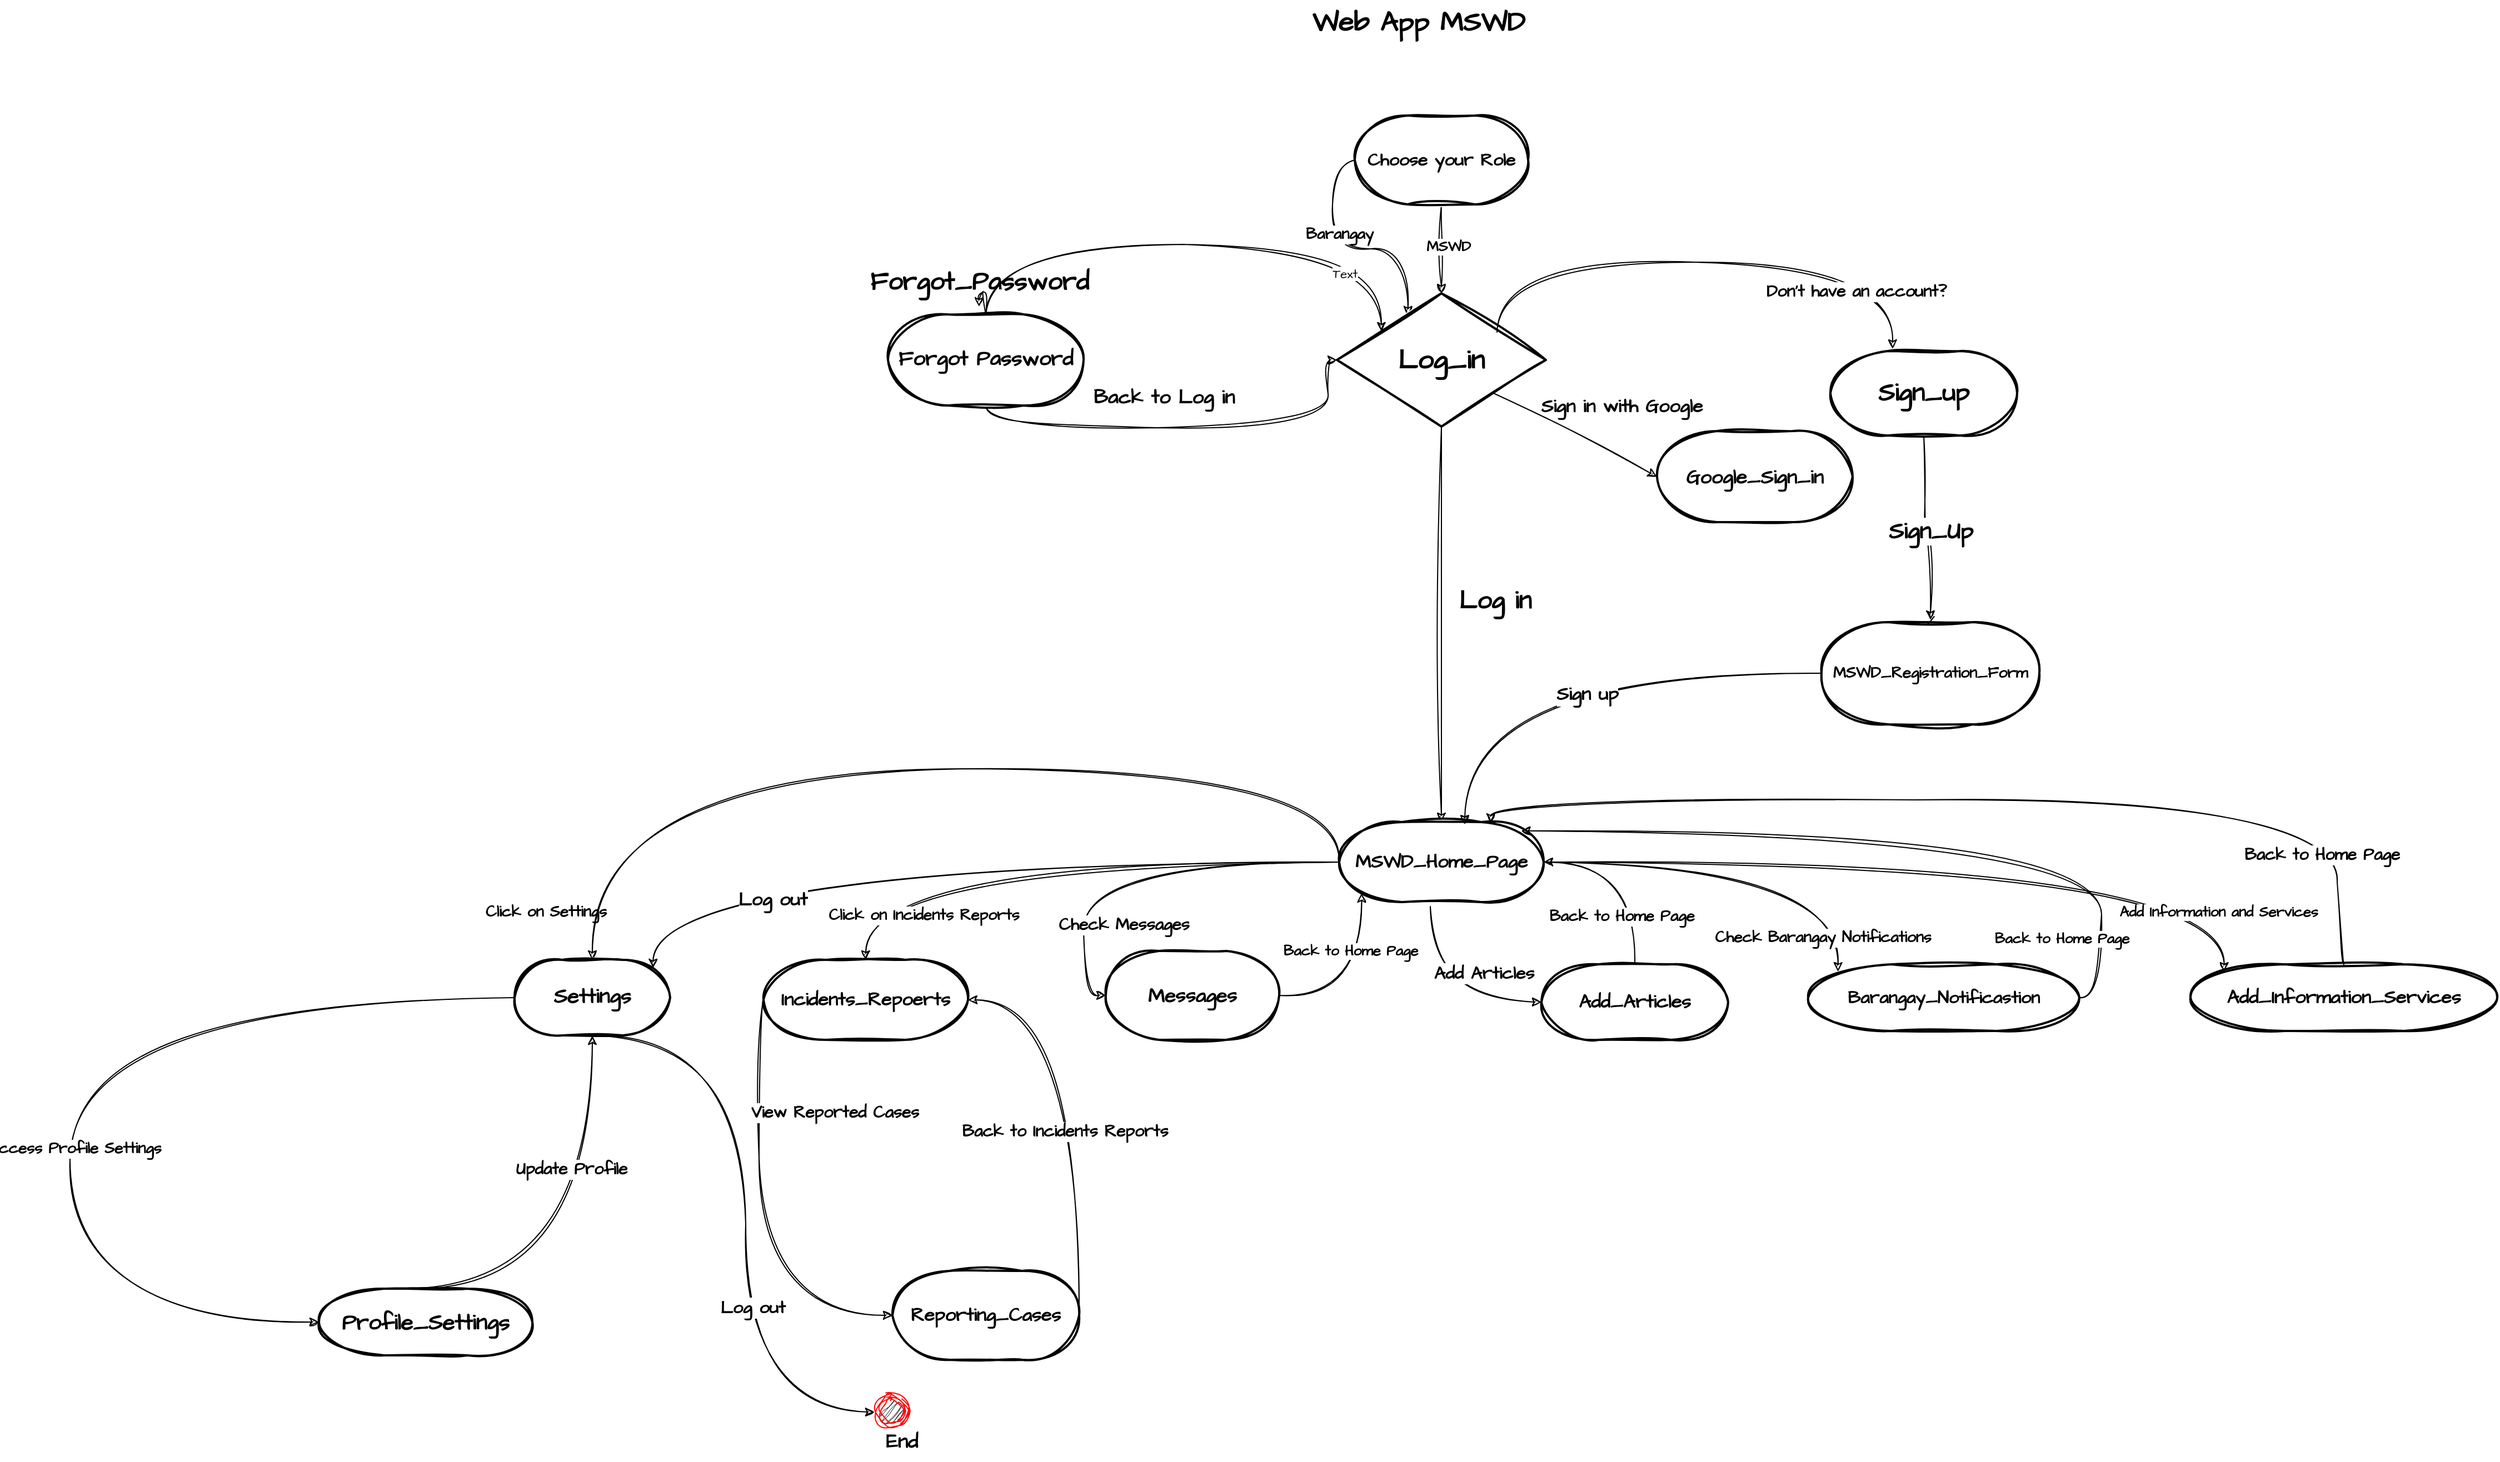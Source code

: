 <mxfile version="24.3.1" type="github">
  <diagram name="Page-1" id="F5_ZSJb6A87AwvGbx-i-">
    <mxGraphModel dx="2860" dy="936" grid="1" gridSize="4" guides="1" tooltips="1" connect="1" arrows="1" fold="1" page="1" pageScale="1" pageWidth="1100" pageHeight="1700" background="none" math="0" shadow="0">
      <root>
        <mxCell id="0" />
        <mxCell id="1" parent="0" />
        <mxCell id="yrD0nffxuVycsLe82qid-7" value="&lt;b&gt;&lt;font style=&quot;font-size: 25px;&quot;&gt;Web App MSWD&lt;/font&gt;&lt;/b&gt;" style="text;html=1;align=center;verticalAlign=middle;resizable=0;points=[];autosize=1;strokeColor=none;fillColor=none;fontFamily=Architects Daughter;fontSource=https%3A%2F%2Ffonts.googleapis.com%2Fcss%3Ffamily%3DArchitects%2BDaughter;" vertex="1" parent="1">
          <mxGeometry x="736" y="56" width="210" height="40" as="geometry" />
        </mxCell>
        <mxCell id="yrD0nffxuVycsLe82qid-41" value="" style="edgeStyle=orthogonalEdgeStyle;rounded=0;sketch=1;hachureGap=4;jiggle=2;curveFitting=1;orthogonalLoop=1;jettySize=auto;html=1;fontFamily=Architects Daughter;fontSource=https%3A%2F%2Ffonts.googleapis.com%2Fcss%3Ffamily%3DArchitects%2BDaughter;" edge="1" parent="1" source="yrD0nffxuVycsLe82qid-39" target="yrD0nffxuVycsLe82qid-40">
          <mxGeometry relative="1" as="geometry" />
        </mxCell>
        <mxCell id="yrD0nffxuVycsLe82qid-164" value="&lt;b&gt;&lt;font style=&quot;font-size: 13px;&quot;&gt;MSWD&lt;/font&gt;&lt;/b&gt;" style="edgeLabel;html=1;align=center;verticalAlign=middle;resizable=0;points=[];sketch=1;hachureGap=4;jiggle=2;curveFitting=1;fontFamily=Architects Daughter;fontSource=https%3A%2F%2Ffonts.googleapis.com%2Fcss%3Ffamily%3DArchitects%2BDaughter;" vertex="1" connectable="0" parent="yrD0nffxuVycsLe82qid-41">
          <mxGeometry x="-0.05" y="6" relative="1" as="geometry">
            <mxPoint as="offset" />
          </mxGeometry>
        </mxCell>
        <mxCell id="yrD0nffxuVycsLe82qid-75" value="" style="edgeStyle=orthogonalEdgeStyle;curved=1;rounded=0;sketch=1;hachureGap=4;jiggle=2;curveFitting=1;orthogonalLoop=1;jettySize=auto;html=1;fontFamily=Architects Daughter;fontSource=https%3A%2F%2Ffonts.googleapis.com%2Fcss%3Ffamily%3DArchitects%2BDaughter;exitX=0;exitY=0.5;exitDx=0;exitDy=0;exitPerimeter=0;entryX=0.34;entryY=0.167;entryDx=0;entryDy=0;entryPerimeter=0;" edge="1" parent="1" source="yrD0nffxuVycsLe82qid-39" target="yrD0nffxuVycsLe82qid-40">
          <mxGeometry relative="1" as="geometry">
            <mxPoint x="832" y="332" as="targetPoint" />
          </mxGeometry>
        </mxCell>
        <mxCell id="yrD0nffxuVycsLe82qid-163" value="&lt;b&gt;&lt;font style=&quot;font-size: 14px;&quot;&gt;Barangay&lt;/font&gt;&lt;/b&gt;" style="edgeLabel;html=1;align=center;verticalAlign=middle;resizable=0;points=[];sketch=1;hachureGap=4;jiggle=2;curveFitting=1;fontFamily=Architects Daughter;fontSource=https%3A%2F%2Ffonts.googleapis.com%2Fcss%3Ffamily%3DArchitects%2BDaughter;" vertex="1" connectable="0" parent="yrD0nffxuVycsLe82qid-75">
          <mxGeometry x="-0.24" y="6" relative="1" as="geometry">
            <mxPoint as="offset" />
          </mxGeometry>
        </mxCell>
        <mxCell id="yrD0nffxuVycsLe82qid-39" value="&lt;b&gt;&lt;font style=&quot;font-size: 16px;&quot;&gt;Choose your Role&lt;/font&gt;&lt;/b&gt;" style="strokeWidth=2;html=1;shape=mxgraph.flowchart.terminator;whiteSpace=wrap;sketch=1;hachureGap=4;jiggle=2;curveFitting=1;fontFamily=Architects Daughter;fontSource=https%3A%2F%2Ffonts.googleapis.com%2Fcss%3Ffamily%3DArchitects%2BDaughter;" vertex="1" parent="1">
          <mxGeometry x="784" y="160" width="156" height="80" as="geometry" />
        </mxCell>
        <mxCell id="yrD0nffxuVycsLe82qid-54" value="" style="edgeStyle=none;rounded=0;sketch=1;hachureGap=4;jiggle=2;curveFitting=1;orthogonalLoop=1;jettySize=auto;html=1;fontFamily=Architects Daughter;fontSource=https%3A%2F%2Ffonts.googleapis.com%2Fcss%3Ffamily%3DArchitects%2BDaughter;entryX=0.5;entryY=0;entryDx=0;entryDy=0;entryPerimeter=0;" edge="1" parent="1" source="yrD0nffxuVycsLe82qid-40" target="yrD0nffxuVycsLe82qid-77">
          <mxGeometry relative="1" as="geometry">
            <mxPoint x="860" y="688" as="targetPoint" />
          </mxGeometry>
        </mxCell>
        <mxCell id="yrD0nffxuVycsLe82qid-40" value="&lt;span style=&quot;font-size: 25px;&quot;&gt;&lt;b&gt;Log_in&lt;/b&gt;&lt;/span&gt;" style="rhombus;whiteSpace=wrap;html=1;fontFamily=Architects Daughter;strokeWidth=2;sketch=1;hachureGap=4;jiggle=2;curveFitting=1;fontSource=https%3A%2F%2Ffonts.googleapis.com%2Fcss%3Ffamily%3DArchitects%2BDaughter;" vertex="1" parent="1">
          <mxGeometry x="768" y="320" width="188" height="120" as="geometry" />
        </mxCell>
        <mxCell id="yrD0nffxuVycsLe82qid-60" value="" style="edgeStyle=orthogonalEdgeStyle;curved=1;rounded=0;sketch=1;hachureGap=4;jiggle=2;curveFitting=1;orthogonalLoop=1;jettySize=auto;html=1;fontFamily=Architects Daughter;fontSource=https%3A%2F%2Ffonts.googleapis.com%2Fcss%3Ffamily%3DArchitects%2BDaughter;" edge="1" parent="1" source="yrD0nffxuVycsLe82qid-45" target="yrD0nffxuVycsLe82qid-40">
          <mxGeometry relative="1" as="geometry">
            <mxPoint x="452" y="501" as="targetPoint" />
            <Array as="points">
              <mxPoint x="452" y="276" />
              <mxPoint x="808" y="276" />
            </Array>
          </mxGeometry>
        </mxCell>
        <mxCell id="yrD0nffxuVycsLe82qid-64" value="Text" style="edgeLabel;html=1;align=center;verticalAlign=middle;resizable=0;points=[];sketch=1;hachureGap=4;jiggle=2;curveFitting=1;fontFamily=Architects Daughter;fontSource=https%3A%2F%2Ffonts.googleapis.com%2Fcss%3Ffamily%3DArchitects%2BDaughter;" vertex="1" connectable="0" parent="yrD0nffxuVycsLe82qid-60">
          <mxGeometry x="0.548" y="-26" relative="1" as="geometry">
            <mxPoint x="1" as="offset" />
          </mxGeometry>
        </mxCell>
        <mxCell id="yrD0nffxuVycsLe82qid-138" style="edgeStyle=orthogonalEdgeStyle;curved=1;rounded=0;sketch=1;hachureGap=4;jiggle=2;curveFitting=1;orthogonalLoop=1;jettySize=auto;html=1;entryX=0;entryY=0.5;entryDx=0;entryDy=0;fontFamily=Architects Daughter;fontSource=https%3A%2F%2Ffonts.googleapis.com%2Fcss%3Ffamily%3DArchitects%2BDaughter;exitX=0.5;exitY=1;exitDx=0;exitDy=0;exitPerimeter=0;" edge="1" parent="1" source="yrD0nffxuVycsLe82qid-45" target="yrD0nffxuVycsLe82qid-40">
          <mxGeometry relative="1" as="geometry">
            <Array as="points">
              <mxPoint x="452" y="441" />
              <mxPoint x="760" y="441" />
              <mxPoint x="760" y="380" />
            </Array>
          </mxGeometry>
        </mxCell>
        <mxCell id="yrD0nffxuVycsLe82qid-45" value="&lt;b&gt;&lt;font style=&quot;font-size: 19px;&quot;&gt;Forgot Password&lt;/font&gt;&lt;/b&gt;" style="strokeWidth=2;html=1;shape=mxgraph.flowchart.terminator;whiteSpace=wrap;sketch=1;hachureGap=4;jiggle=2;curveFitting=1;fontFamily=Architects Daughter;fontSource=https%3A%2F%2Ffonts.googleapis.com%2Fcss%3Ffamily%3DArchitects%2BDaughter;" vertex="1" parent="1">
          <mxGeometry x="364" y="339" width="176" height="82" as="geometry" />
        </mxCell>
        <mxCell id="yrD0nffxuVycsLe82qid-80" value="" style="edgeStyle=orthogonalEdgeStyle;curved=1;rounded=0;sketch=1;hachureGap=4;jiggle=2;curveFitting=1;orthogonalLoop=1;jettySize=auto;html=1;fontFamily=Architects Daughter;fontSource=https%3A%2F%2Ffonts.googleapis.com%2Fcss%3Ffamily%3DArchitects%2BDaughter;" edge="1" parent="1" source="yrD0nffxuVycsLe82qid-46" target="yrD0nffxuVycsLe82qid-79">
          <mxGeometry relative="1" as="geometry">
            <Array as="points">
              <mxPoint x="1296" y="532" />
              <mxPoint x="1302" y="532" />
            </Array>
          </mxGeometry>
        </mxCell>
        <mxCell id="yrD0nffxuVycsLe82qid-81" value="&lt;span style=&quot;font-size: 21px;&quot;&gt;&lt;b&gt;Sign_Up&lt;/b&gt;&lt;/span&gt;" style="edgeLabel;html=1;align=center;verticalAlign=middle;resizable=0;points=[];sketch=1;hachureGap=4;jiggle=2;curveFitting=1;fontFamily=Architects Daughter;fontSource=https%3A%2F%2Ffonts.googleapis.com%2Fcss%3Ffamily%3DArchitects%2BDaughter;" vertex="1" connectable="0" parent="yrD0nffxuVycsLe82qid-80">
          <mxGeometry x="0.07" relative="1" as="geometry">
            <mxPoint as="offset" />
          </mxGeometry>
        </mxCell>
        <mxCell id="yrD0nffxuVycsLe82qid-46" value="&lt;b&gt;&lt;font style=&quot;font-size: 23px;&quot;&gt;Sign_up&lt;/font&gt;&lt;/b&gt;" style="strokeWidth=2;html=1;shape=mxgraph.flowchart.terminator;whiteSpace=wrap;sketch=1;hachureGap=4;jiggle=2;curveFitting=1;fontFamily=Architects Daughter;fontSource=https%3A%2F%2Ffonts.googleapis.com%2Fcss%3Ffamily%3DArchitects%2BDaughter;" vertex="1" parent="1">
          <mxGeometry x="1212" y="372" width="168" height="76" as="geometry" />
        </mxCell>
        <mxCell id="yrD0nffxuVycsLe82qid-52" value="" style="edgeStyle=none;rounded=0;sketch=1;hachureGap=4;jiggle=2;curveFitting=1;orthogonalLoop=1;jettySize=auto;html=1;fontFamily=Architects Daughter;fontSource=https%3A%2F%2Ffonts.googleapis.com%2Fcss%3Ffamily%3DArchitects%2BDaughter;exitX=1;exitY=1;exitDx=0;exitDy=0;entryX=0;entryY=0.5;entryDx=0;entryDy=0;entryPerimeter=0;" edge="1" parent="1" source="yrD0nffxuVycsLe82qid-40" target="yrD0nffxuVycsLe82qid-50">
          <mxGeometry relative="1" as="geometry">
            <mxPoint x="1232" y="692" as="targetPoint" />
          </mxGeometry>
        </mxCell>
        <mxCell id="yrD0nffxuVycsLe82qid-50" value="&lt;b&gt;&lt;font style=&quot;font-size: 18px;&quot;&gt;Google_Sign_in&lt;/font&gt;&lt;/b&gt;" style="strokeWidth=2;html=1;shape=mxgraph.flowchart.terminator;whiteSpace=wrap;sketch=1;hachureGap=4;jiggle=2;curveFitting=1;fontFamily=Architects Daughter;fontSource=https%3A%2F%2Ffonts.googleapis.com%2Fcss%3Ffamily%3DArchitects%2BDaughter;" vertex="1" parent="1">
          <mxGeometry x="1056" y="444" width="176" height="82" as="geometry" />
        </mxCell>
        <mxCell id="yrD0nffxuVycsLe82qid-71" value="" style="edgeStyle=orthogonalEdgeStyle;curved=1;rounded=0;sketch=1;hachureGap=4;jiggle=2;curveFitting=1;orthogonalLoop=1;jettySize=auto;html=1;fontFamily=Architects Daughter;fontSource=https://fonts.googleapis.com/css?family=Architects+Daughter;" edge="1" parent="1">
          <mxGeometry relative="1" as="geometry">
            <mxPoint x="912" y="355" as="sourcePoint" />
            <mxPoint x="1268" y="370" as="targetPoint" />
            <Array as="points">
              <mxPoint x="912" y="292" />
              <mxPoint x="1268" y="292" />
            </Array>
          </mxGeometry>
        </mxCell>
        <mxCell id="yrD0nffxuVycsLe82qid-72" value="&lt;b&gt;&lt;font style=&quot;font-size: 15px;&quot;&gt;Don&#39;t have an account?&lt;/font&gt;&lt;/b&gt;" style="edgeLabel;html=1;align=center;verticalAlign=middle;resizable=0;points=[];sketch=1;hachureGap=4;jiggle=2;curveFitting=1;fontFamily=Architects Daughter;fontSource=https://fonts.googleapis.com/css?family=Architects+Daughter;" vertex="1" connectable="0" parent="yrD0nffxuVycsLe82qid-71">
          <mxGeometry x="0.548" y="-26" relative="1" as="geometry">
            <mxPoint x="1" as="offset" />
          </mxGeometry>
        </mxCell>
        <mxCell id="yrD0nffxuVycsLe82qid-107" value="" style="edgeStyle=orthogonalEdgeStyle;curved=1;rounded=0;sketch=1;hachureGap=4;jiggle=2;curveFitting=1;orthogonalLoop=1;jettySize=auto;html=1;fontFamily=Architects Daughter;fontSource=https%3A%2F%2Ffonts.googleapis.com%2Fcss%3Ffamily%3DArchitects%2BDaughter;exitX=0;exitY=0.5;exitDx=0;exitDy=0;exitPerimeter=0;" edge="1" parent="1" source="yrD0nffxuVycsLe82qid-77" target="yrD0nffxuVycsLe82qid-84">
          <mxGeometry relative="1" as="geometry">
            <mxPoint x="690" y="832" as="targetPoint" />
            <Array as="points">
              <mxPoint x="770" y="748" />
              <mxPoint x="98" y="748" />
            </Array>
          </mxGeometry>
        </mxCell>
        <mxCell id="yrD0nffxuVycsLe82qid-110" style="edgeStyle=orthogonalEdgeStyle;curved=1;rounded=0;sketch=1;hachureGap=4;jiggle=2;curveFitting=1;orthogonalLoop=1;jettySize=auto;html=1;fontFamily=Architects Daughter;fontSource=https%3A%2F%2Ffonts.googleapis.com%2Fcss%3Ffamily%3DArchitects%2BDaughter;entryX=0.89;entryY=0.11;entryDx=0;entryDy=0;entryPerimeter=0;" edge="1" parent="1" source="yrD0nffxuVycsLe82qid-77" target="yrD0nffxuVycsLe82qid-84">
          <mxGeometry relative="1" as="geometry">
            <mxPoint x="704" y="832" as="targetPoint" />
          </mxGeometry>
        </mxCell>
        <mxCell id="yrD0nffxuVycsLe82qid-141" value="&lt;b&gt;&lt;font style=&quot;font-size: 17px;&quot;&gt;Log out&lt;/font&gt;&lt;/b&gt;" style="edgeLabel;html=1;align=center;verticalAlign=middle;resizable=0;points=[];sketch=1;hachureGap=4;jiggle=2;curveFitting=1;fontFamily=Architects Daughter;fontSource=https%3A%2F%2Ffonts.googleapis.com%2Fcss%3Ffamily%3DArchitects%2BDaughter;" vertex="1" connectable="0" parent="yrD0nffxuVycsLe82qid-110">
          <mxGeometry x="0.431" y="34" relative="1" as="geometry">
            <mxPoint as="offset" />
          </mxGeometry>
        </mxCell>
        <mxCell id="yrD0nffxuVycsLe82qid-77" value="&lt;b&gt;&lt;font style=&quot;font-size: 17px;&quot;&gt;MSWD_Home_Page&lt;/font&gt;&lt;/b&gt;" style="strokeWidth=2;html=1;shape=mxgraph.flowchart.terminator;whiteSpace=wrap;sketch=1;hachureGap=4;jiggle=2;curveFitting=1;fontFamily=Architects Daughter;fontSource=https%3A%2F%2Ffonts.googleapis.com%2Fcss%3Ffamily%3DArchitects%2BDaughter;" vertex="1" parent="1">
          <mxGeometry x="770" y="796" width="184" height="72" as="geometry" />
        </mxCell>
        <mxCell id="yrD0nffxuVycsLe82qid-78" value="&lt;b&gt;&lt;font style=&quot;font-size: 14px;&quot;&gt;MSWD_Registration_Form&lt;/font&gt;&lt;/b&gt;" style="strokeWidth=2;html=1;shape=mxgraph.flowchart.terminator;whiteSpace=wrap;sketch=1;hachureGap=4;jiggle=2;curveFitting=1;fontFamily=Architects Daughter;fontSource=https%3A%2F%2Ffonts.googleapis.com%2Fcss%3Ffamily%3DArchitects%2BDaughter;" vertex="1" parent="1">
          <mxGeometry x="1204" y="616" width="196" height="92" as="geometry" />
        </mxCell>
        <mxCell id="yrD0nffxuVycsLe82qid-79" value="" style="shape=waypoint;sketch=1;size=6;pointerEvents=1;points=[];fillColor=default;resizable=0;rotatable=0;perimeter=centerPerimeter;snapToPoint=1;fontFamily=Architects Daughter;strokeWidth=2;hachureGap=4;jiggle=2;curveFitting=1;fontSource=https%3A%2F%2Ffonts.googleapis.com%2Fcss%3Ffamily%3DArchitects%2BDaughter;" vertex="1" parent="1">
          <mxGeometry x="1292" y="604" width="20" height="20" as="geometry" />
        </mxCell>
        <mxCell id="yrD0nffxuVycsLe82qid-82" value="&lt;b&gt;&lt;font style=&quot;font-size: 17px;&quot;&gt;Sign in with Google&lt;/font&gt;&lt;/b&gt;" style="text;html=1;align=center;verticalAlign=middle;resizable=0;points=[];autosize=1;strokeColor=none;fillColor=none;fontFamily=Architects Daughter;fontSource=https%3A%2F%2Ffonts.googleapis.com%2Fcss%3Ffamily%3DArchitects%2BDaughter;" vertex="1" parent="1">
          <mxGeometry x="940" y="404" width="168" height="36" as="geometry" />
        </mxCell>
        <mxCell id="yrD0nffxuVycsLe82qid-83" value="&lt;b style=&quot;&quot;&gt;&lt;font style=&quot;font-size: 23px;&quot;&gt;Log in&lt;/font&gt;&lt;/b&gt;" style="text;html=1;align=center;verticalAlign=middle;resizable=0;points=[];autosize=1;strokeColor=none;fillColor=none;fontFamily=Architects Daughter;fontSource=https%3A%2F%2Ffonts.googleapis.com%2Fcss%3Ffamily%3DArchitects%2BDaughter;" vertex="1" parent="1">
          <mxGeometry x="866" y="575" width="88" height="44" as="geometry" />
        </mxCell>
        <mxCell id="yrD0nffxuVycsLe82qid-103" value="" style="edgeStyle=orthogonalEdgeStyle;curved=1;rounded=0;sketch=1;hachureGap=4;jiggle=2;curveFitting=1;orthogonalLoop=1;jettySize=auto;html=1;fontFamily=Architects Daughter;fontSource=https%3A%2F%2Ffonts.googleapis.com%2Fcss%3Ffamily%3DArchitects%2BDaughter;entryX=0;entryY=0.5;entryDx=0;entryDy=0;exitX=0.5;exitY=1;exitDx=0;exitDy=0;exitPerimeter=0;" edge="1" parent="1" source="yrD0nffxuVycsLe82qid-84" target="yrD0nffxuVycsLe82qid-94">
          <mxGeometry relative="1" as="geometry">
            <mxPoint x="98" y="1068" as="targetPoint" />
            <Array as="points">
              <mxPoint x="236" y="988" />
              <mxPoint x="236" y="1327" />
            </Array>
          </mxGeometry>
        </mxCell>
        <mxCell id="yrD0nffxuVycsLe82qid-148" value="&lt;b&gt;&lt;font style=&quot;font-size: 16px;&quot;&gt;Log out&lt;/font&gt;&lt;/b&gt;" style="edgeLabel;html=1;align=center;verticalAlign=middle;resizable=0;points=[];sketch=1;hachureGap=4;jiggle=2;curveFitting=1;fontFamily=Architects Daughter;fontSource=https%3A%2F%2Ffonts.googleapis.com%2Fcss%3Ffamily%3DArchitects%2BDaughter;" vertex="1" connectable="0" parent="yrD0nffxuVycsLe82qid-103">
          <mxGeometry x="0.29" y="6" relative="1" as="geometry">
            <mxPoint as="offset" />
          </mxGeometry>
        </mxCell>
        <mxCell id="yrD0nffxuVycsLe82qid-84" value="&lt;b&gt;&lt;font style=&quot;font-size: 19px;&quot;&gt;Settings&lt;/font&gt;&lt;/b&gt;" style="strokeWidth=2;html=1;shape=mxgraph.flowchart.terminator;whiteSpace=wrap;sketch=1;hachureGap=4;jiggle=2;curveFitting=1;fontFamily=Architects Daughter;fontSource=https%3A%2F%2Ffonts.googleapis.com%2Fcss%3Ffamily%3DArchitects%2BDaughter;" vertex="1" parent="1">
          <mxGeometry x="28" y="920" width="140" height="68" as="geometry" />
        </mxCell>
        <mxCell id="yrD0nffxuVycsLe82qid-85" value="&lt;b&gt;&lt;font style=&quot;font-size: 17px;&quot;&gt;Incidents_Repoerts&lt;/font&gt;&lt;/b&gt;" style="strokeWidth=2;html=1;shape=mxgraph.flowchart.terminator;whiteSpace=wrap;sketch=1;hachureGap=4;jiggle=2;curveFitting=1;fontFamily=Architects Daughter;fontSource=https%3A%2F%2Ffonts.googleapis.com%2Fcss%3Ffamily%3DArchitects%2BDaughter;" vertex="1" parent="1">
          <mxGeometry x="252" y="920" width="184" height="72" as="geometry" />
        </mxCell>
        <mxCell id="yrD0nffxuVycsLe82qid-143" style="edgeStyle=orthogonalEdgeStyle;curved=1;rounded=0;sketch=1;hachureGap=4;jiggle=2;curveFitting=1;orthogonalLoop=1;jettySize=auto;html=1;fontFamily=Architects Daughter;fontSource=https%3A%2F%2Ffonts.googleapis.com%2Fcss%3Ffamily%3DArchitects%2BDaughter;entryX=0.11;entryY=0.89;entryDx=0;entryDy=0;entryPerimeter=0;" edge="1" parent="1" source="yrD0nffxuVycsLe82qid-86" target="yrD0nffxuVycsLe82qid-77">
          <mxGeometry relative="1" as="geometry">
            <mxPoint x="800" y="880" as="targetPoint" />
          </mxGeometry>
        </mxCell>
        <mxCell id="yrD0nffxuVycsLe82qid-145" value="&lt;b&gt;&lt;font style=&quot;font-size: 13px;&quot;&gt;Back to Home Page&lt;/font&gt;&lt;/b&gt;" style="edgeLabel;html=1;align=center;verticalAlign=middle;resizable=0;points=[];sketch=1;hachureGap=4;jiggle=2;curveFitting=1;fontFamily=Architects Daughter;fontSource=https%3A%2F%2Ffonts.googleapis.com%2Fcss%3Ffamily%3DArchitects%2BDaughter;" vertex="1" connectable="0" parent="yrD0nffxuVycsLe82qid-143">
          <mxGeometry x="-0.434" y="10" relative="1" as="geometry">
            <mxPoint x="17" y="-30" as="offset" />
          </mxGeometry>
        </mxCell>
        <mxCell id="yrD0nffxuVycsLe82qid-86" value="&lt;b&gt;&lt;font style=&quot;font-size: 18px;&quot;&gt;Messages&lt;/font&gt;&lt;/b&gt;" style="strokeWidth=2;html=1;shape=mxgraph.flowchart.terminator;whiteSpace=wrap;sketch=1;hachureGap=4;jiggle=2;curveFitting=1;fontFamily=Architects Daughter;fontSource=https%3A%2F%2Ffonts.googleapis.com%2Fcss%3Ffamily%3DArchitects%2BDaughter;" vertex="1" parent="1">
          <mxGeometry x="560" y="912" width="156" height="80" as="geometry" />
        </mxCell>
        <mxCell id="yrD0nffxuVycsLe82qid-87" value="&lt;b&gt;&lt;font style=&quot;font-size: 17px;&quot;&gt;Add_Articles&lt;/font&gt;&lt;/b&gt;" style="strokeWidth=2;html=1;shape=mxgraph.flowchart.terminator;whiteSpace=wrap;sketch=1;hachureGap=4;jiggle=2;curveFitting=1;fontFamily=Architects Daughter;fontSource=https%3A%2F%2Ffonts.googleapis.com%2Fcss%3Ffamily%3DArchitects%2BDaughter;" vertex="1" parent="1">
          <mxGeometry x="952" y="924" width="168" height="68" as="geometry" />
        </mxCell>
        <mxCell id="yrD0nffxuVycsLe82qid-88" value="&lt;b&gt;&lt;font style=&quot;font-size: 16px;&quot;&gt;Barangay_Notificastion&lt;/font&gt;&lt;/b&gt;" style="strokeWidth=2;html=1;shape=mxgraph.flowchart.terminator;whiteSpace=wrap;sketch=1;hachureGap=4;jiggle=2;curveFitting=1;fontFamily=Architects Daughter;fontSource=https%3A%2F%2Ffonts.googleapis.com%2Fcss%3Ffamily%3DArchitects%2BDaughter;" vertex="1" parent="1">
          <mxGeometry x="1192" y="924" width="244" height="60" as="geometry" />
        </mxCell>
        <mxCell id="yrD0nffxuVycsLe82qid-89" value="&lt;b&gt;&lt;font style=&quot;font-size: 17px;&quot;&gt;Add_Information_Services&lt;/font&gt;&lt;/b&gt;" style="strokeWidth=2;html=1;shape=mxgraph.flowchart.terminator;whiteSpace=wrap;sketch=1;hachureGap=4;jiggle=2;curveFitting=1;fontFamily=Architects Daughter;fontSource=https%3A%2F%2Ffonts.googleapis.com%2Fcss%3Ffamily%3DArchitects%2BDaughter;" vertex="1" parent="1">
          <mxGeometry x="1536" y="924" width="276" height="60" as="geometry" />
        </mxCell>
        <mxCell id="yrD0nffxuVycsLe82qid-92" value="&lt;b&gt;&lt;font style=&quot;font-size: 20px;&quot;&gt;Profile_Settings&lt;/font&gt;&lt;/b&gt;" style="strokeWidth=2;html=1;shape=mxgraph.flowchart.terminator;whiteSpace=wrap;sketch=1;hachureGap=4;jiggle=2;curveFitting=1;fontFamily=Architects Daughter;fontSource=https%3A%2F%2Ffonts.googleapis.com%2Fcss%3Ffamily%3DArchitects%2BDaughter;" vertex="1" parent="1">
          <mxGeometry x="-148" y="1216" width="192" height="60" as="geometry" />
        </mxCell>
        <mxCell id="yrD0nffxuVycsLe82qid-93" value="&lt;b&gt;&lt;font style=&quot;font-size: 17px;&quot;&gt;Reporting_Cases&lt;/font&gt;&lt;/b&gt;" style="strokeWidth=2;html=1;shape=mxgraph.flowchart.terminator;whiteSpace=wrap;sketch=1;hachureGap=4;jiggle=2;curveFitting=1;fontFamily=Architects Daughter;fontSource=https%3A%2F%2Ffonts.googleapis.com%2Fcss%3Ffamily%3DArchitects%2BDaughter;" vertex="1" parent="1">
          <mxGeometry x="368" y="1200" width="168" height="80" as="geometry" />
        </mxCell>
        <mxCell id="yrD0nffxuVycsLe82qid-94" value="" style="ellipse;html=1;shape=endState;fillColor=#000000;strokeColor=#ff0000;sketch=1;hachureGap=4;jiggle=2;curveFitting=1;fontFamily=Architects Daughter;fontSource=https%3A%2F%2Ffonts.googleapis.com%2Fcss%3Ffamily%3DArchitects%2BDaughter;" vertex="1" parent="1">
          <mxGeometry x="352" y="1312" width="30" height="30" as="geometry" />
        </mxCell>
        <mxCell id="yrD0nffxuVycsLe82qid-111" style="edgeStyle=orthogonalEdgeStyle;curved=1;rounded=0;sketch=1;hachureGap=4;jiggle=2;curveFitting=1;orthogonalLoop=1;jettySize=auto;html=1;entryX=0.5;entryY=1;entryDx=0;entryDy=0;entryPerimeter=0;fontFamily=Architects Daughter;fontSource=https%3A%2F%2Ffonts.googleapis.com%2Fcss%3Ffamily%3DArchitects%2BDaughter;exitX=0.438;exitY=0;exitDx=0;exitDy=0;exitPerimeter=0;" edge="1" parent="1" source="yrD0nffxuVycsLe82qid-92" target="yrD0nffxuVycsLe82qid-84">
          <mxGeometry relative="1" as="geometry">
            <Array as="points">
              <mxPoint x="98" y="1216" />
            </Array>
          </mxGeometry>
        </mxCell>
        <mxCell id="yrD0nffxuVycsLe82qid-147" value="&lt;b&gt;&lt;font style=&quot;font-size: 15px;&quot;&gt;Update Profile&lt;/font&gt;&lt;/b&gt;" style="edgeLabel;html=1;align=center;verticalAlign=middle;resizable=0;points=[];sketch=1;hachureGap=4;jiggle=2;curveFitting=1;fontFamily=Architects Daughter;fontSource=https%3A%2F%2Ffonts.googleapis.com%2Fcss%3Ffamily%3DArchitects%2BDaughter;" vertex="1" connectable="0" parent="yrD0nffxuVycsLe82qid-111">
          <mxGeometry x="0.384" y="19" relative="1" as="geometry">
            <mxPoint as="offset" />
          </mxGeometry>
        </mxCell>
        <mxCell id="yrD0nffxuVycsLe82qid-113" style="edgeStyle=orthogonalEdgeStyle;curved=1;rounded=0;sketch=1;hachureGap=4;jiggle=2;curveFitting=1;orthogonalLoop=1;jettySize=auto;html=1;entryX=0;entryY=0.5;entryDx=0;entryDy=0;entryPerimeter=0;fontFamily=Architects Daughter;fontSource=https%3A%2F%2Ffonts.googleapis.com%2Fcss%3Ffamily%3DArchitects%2BDaughter;exitX=0;exitY=0.5;exitDx=0;exitDy=0;exitPerimeter=0;" edge="1" parent="1" source="yrD0nffxuVycsLe82qid-84" target="yrD0nffxuVycsLe82qid-92">
          <mxGeometry relative="1" as="geometry">
            <Array as="points">
              <mxPoint x="-372" y="954" />
              <mxPoint x="-372" y="1246" />
            </Array>
          </mxGeometry>
        </mxCell>
        <mxCell id="yrD0nffxuVycsLe82qid-146" value="&lt;span style=&quot;font-size: 14px;&quot;&gt;&lt;b&gt;Access Profile Settings&lt;/b&gt;&lt;/span&gt;" style="edgeLabel;html=1;align=center;verticalAlign=middle;resizable=0;points=[];sketch=1;hachureGap=4;jiggle=2;curveFitting=1;fontFamily=Architects Daughter;fontSource=https%3A%2F%2Ffonts.googleapis.com%2Fcss%3Ffamily%3DArchitects%2BDaughter;" vertex="1" connectable="0" parent="yrD0nffxuVycsLe82qid-113">
          <mxGeometry x="0.169" y="4" relative="1" as="geometry">
            <mxPoint as="offset" />
          </mxGeometry>
        </mxCell>
        <mxCell id="yrD0nffxuVycsLe82qid-114" style="edgeStyle=orthogonalEdgeStyle;curved=1;rounded=0;sketch=1;hachureGap=4;jiggle=2;curveFitting=1;orthogonalLoop=1;jettySize=auto;html=1;entryX=0.5;entryY=0;entryDx=0;entryDy=0;entryPerimeter=0;fontFamily=Architects Daughter;fontSource=https%3A%2F%2Ffonts.googleapis.com%2Fcss%3Ffamily%3DArchitects%2BDaughter;" edge="1" parent="1" source="yrD0nffxuVycsLe82qid-77" target="yrD0nffxuVycsLe82qid-85">
          <mxGeometry relative="1" as="geometry" />
        </mxCell>
        <mxCell id="yrD0nffxuVycsLe82qid-142" value="&lt;b&gt;&lt;font style=&quot;font-size: 14px;&quot;&gt;Click on Incidents Reports&lt;/font&gt;&lt;/b&gt;" style="edgeLabel;html=1;align=center;verticalAlign=middle;resizable=0;points=[];sketch=1;hachureGap=4;jiggle=2;curveFitting=1;fontFamily=Architects Daughter;fontSource=https%3A%2F%2Ffonts.googleapis.com%2Fcss%3Ffamily%3DArchitects%2BDaughter;" vertex="1" connectable="0" parent="yrD0nffxuVycsLe82qid-114">
          <mxGeometry x="0.829" y="32" relative="1" as="geometry">
            <mxPoint x="20" y="4" as="offset" />
          </mxGeometry>
        </mxCell>
        <mxCell id="yrD0nffxuVycsLe82qid-120" style="edgeStyle=orthogonalEdgeStyle;curved=1;rounded=0;sketch=1;hachureGap=4;jiggle=2;curveFitting=1;orthogonalLoop=1;jettySize=auto;html=1;entryX=0;entryY=0.5;entryDx=0;entryDy=0;entryPerimeter=0;fontFamily=Architects Daughter;fontSource=https%3A%2F%2Ffonts.googleapis.com%2Fcss%3Ffamily%3DArchitects%2BDaughter;exitX=0;exitY=0.5;exitDx=0;exitDy=0;exitPerimeter=0;" edge="1" parent="1" source="yrD0nffxuVycsLe82qid-85" target="yrD0nffxuVycsLe82qid-93">
          <mxGeometry relative="1" as="geometry">
            <Array as="points">
              <mxPoint x="248" y="956" />
              <mxPoint x="248" y="1240" />
            </Array>
          </mxGeometry>
        </mxCell>
        <mxCell id="yrD0nffxuVycsLe82qid-149" value="&lt;b&gt;&lt;font style=&quot;font-size: 15px;&quot;&gt;View Reported Cases&lt;/font&gt;&lt;/b&gt;" style="edgeLabel;html=1;align=center;verticalAlign=middle;resizable=0;points=[];sketch=1;hachureGap=4;jiggle=2;curveFitting=1;fontFamily=Architects Daughter;fontSource=https%3A%2F%2Ffonts.googleapis.com%2Fcss%3Ffamily%3DArchitects%2BDaughter;" vertex="1" connectable="0" parent="yrD0nffxuVycsLe82qid-120">
          <mxGeometry x="-0.459" y="-1" relative="1" as="geometry">
            <mxPoint x="69" y="-6" as="offset" />
          </mxGeometry>
        </mxCell>
        <mxCell id="yrD0nffxuVycsLe82qid-121" style="edgeStyle=orthogonalEdgeStyle;curved=1;rounded=0;sketch=1;hachureGap=4;jiggle=2;curveFitting=1;orthogonalLoop=1;jettySize=auto;html=1;entryX=1;entryY=0.5;entryDx=0;entryDy=0;entryPerimeter=0;fontFamily=Architects Daughter;fontSource=https%3A%2F%2Ffonts.googleapis.com%2Fcss%3Ffamily%3DArchitects%2BDaughter;exitX=1;exitY=0.5;exitDx=0;exitDy=0;exitPerimeter=0;" edge="1" parent="1" source="yrD0nffxuVycsLe82qid-93" target="yrD0nffxuVycsLe82qid-85">
          <mxGeometry relative="1" as="geometry">
            <Array as="points">
              <mxPoint x="536" y="956" />
            </Array>
          </mxGeometry>
        </mxCell>
        <mxCell id="yrD0nffxuVycsLe82qid-151" value="&lt;b&gt;&lt;font style=&quot;font-size: 15px;&quot;&gt;Back to Incidents Reports&lt;/font&gt;&lt;/b&gt;" style="edgeLabel;html=1;align=center;verticalAlign=middle;resizable=0;points=[];sketch=1;hachureGap=4;jiggle=2;curveFitting=1;fontFamily=Architects Daughter;fontSource=https%3A%2F%2Ffonts.googleapis.com%2Fcss%3Ffamily%3DArchitects%2BDaughter;" vertex="1" connectable="0" parent="yrD0nffxuVycsLe82qid-121">
          <mxGeometry x="-0.135" y="13" relative="1" as="geometry">
            <mxPoint as="offset" />
          </mxGeometry>
        </mxCell>
        <mxCell id="yrD0nffxuVycsLe82qid-122" style="edgeStyle=orthogonalEdgeStyle;curved=1;rounded=0;sketch=1;hachureGap=4;jiggle=2;curveFitting=1;orthogonalLoop=1;jettySize=auto;html=1;entryX=0;entryY=0.5;entryDx=0;entryDy=0;entryPerimeter=0;fontFamily=Architects Daughter;fontSource=https%3A%2F%2Ffonts.googleapis.com%2Fcss%3Ffamily%3DArchitects%2BDaughter;" edge="1" parent="1" source="yrD0nffxuVycsLe82qid-77" target="yrD0nffxuVycsLe82qid-86">
          <mxGeometry relative="1" as="geometry" />
        </mxCell>
        <mxCell id="yrD0nffxuVycsLe82qid-144" value="&lt;b&gt;&lt;font style=&quot;font-size: 15px;&quot;&gt;Check Messages&lt;/font&gt;&lt;/b&gt;" style="edgeLabel;html=1;align=center;verticalAlign=middle;resizable=0;points=[];sketch=1;hachureGap=4;jiggle=2;curveFitting=1;fontFamily=Architects Daughter;fontSource=https%3A%2F%2Ffonts.googleapis.com%2Fcss%3Ffamily%3DArchitects%2BDaughter;" vertex="1" connectable="0" parent="yrD0nffxuVycsLe82qid-122">
          <mxGeometry x="0.589" relative="1" as="geometry">
            <mxPoint x="36" y="-8" as="offset" />
          </mxGeometry>
        </mxCell>
        <mxCell id="yrD0nffxuVycsLe82qid-123" style="edgeStyle=orthogonalEdgeStyle;curved=1;rounded=0;sketch=1;hachureGap=4;jiggle=2;curveFitting=1;orthogonalLoop=1;jettySize=auto;html=1;entryX=0;entryY=0.5;entryDx=0;entryDy=0;entryPerimeter=0;fontFamily=Architects Daughter;fontSource=https%3A%2F%2Ffonts.googleapis.com%2Fcss%3Ffamily%3DArchitects%2BDaughter;" edge="1" parent="1" target="yrD0nffxuVycsLe82qid-87">
          <mxGeometry relative="1" as="geometry">
            <mxPoint x="852.0" y="872.0" as="sourcePoint" />
            <mxPoint x="937.968" y="976.008" as="targetPoint" />
            <Array as="points">
              <mxPoint x="852" y="958" />
            </Array>
          </mxGeometry>
        </mxCell>
        <mxCell id="yrD0nffxuVycsLe82qid-152" value="&lt;b&gt;&lt;font style=&quot;font-size: 16px;&quot;&gt;Add Articles&lt;/font&gt;&lt;/b&gt;" style="edgeLabel;html=1;align=center;verticalAlign=middle;resizable=0;points=[];sketch=1;hachureGap=4;jiggle=2;curveFitting=1;fontFamily=Architects Daughter;fontSource=https%3A%2F%2Ffonts.googleapis.com%2Fcss%3Ffamily%3DArchitects%2BDaughter;" vertex="1" connectable="0" parent="yrD0nffxuVycsLe82qid-123">
          <mxGeometry x="0.181" y="20" relative="1" as="geometry">
            <mxPoint x="24" y="-6" as="offset" />
          </mxGeometry>
        </mxCell>
        <mxCell id="yrD0nffxuVycsLe82qid-124" style="edgeStyle=orthogonalEdgeStyle;curved=1;rounded=0;sketch=1;hachureGap=4;jiggle=2;curveFitting=1;orthogonalLoop=1;jettySize=auto;html=1;entryX=1;entryY=0.5;entryDx=0;entryDy=0;entryPerimeter=0;fontFamily=Architects Daughter;fontSource=https%3A%2F%2Ffonts.googleapis.com%2Fcss%3Ffamily%3DArchitects%2BDaughter;" edge="1" parent="1" source="yrD0nffxuVycsLe82qid-87" target="yrD0nffxuVycsLe82qid-77">
          <mxGeometry relative="1" as="geometry" />
        </mxCell>
        <mxCell id="yrD0nffxuVycsLe82qid-153" value="&lt;b&gt;&lt;font style=&quot;font-size: 14px;&quot;&gt;Back to Home Page&lt;/font&gt;&lt;/b&gt;" style="edgeLabel;html=1;align=center;verticalAlign=middle;resizable=0;points=[];sketch=1;hachureGap=4;jiggle=2;curveFitting=1;fontFamily=Architects Daughter;fontSource=https%3A%2F%2Ffonts.googleapis.com%2Fcss%3Ffamily%3DArchitects%2BDaughter;" vertex="1" connectable="0" parent="yrD0nffxuVycsLe82qid-124">
          <mxGeometry x="-0.506" y="12" relative="1" as="geometry">
            <mxPoint as="offset" />
          </mxGeometry>
        </mxCell>
        <mxCell id="yrD0nffxuVycsLe82qid-125" style="edgeStyle=orthogonalEdgeStyle;curved=1;rounded=0;sketch=1;hachureGap=4;jiggle=2;curveFitting=1;orthogonalLoop=1;jettySize=auto;html=1;entryX=0.11;entryY=0.11;entryDx=0;entryDy=0;entryPerimeter=0;fontFamily=Architects Daughter;fontSource=https%3A%2F%2Ffonts.googleapis.com%2Fcss%3Ffamily%3DArchitects%2BDaughter;" edge="1" parent="1" source="yrD0nffxuVycsLe82qid-77" target="yrD0nffxuVycsLe82qid-88">
          <mxGeometry relative="1" as="geometry" />
        </mxCell>
        <mxCell id="yrD0nffxuVycsLe82qid-156" value="&lt;b&gt;&lt;font style=&quot;font-size: 14px;&quot;&gt;Check Barangay Notifications&lt;/font&gt;&lt;/b&gt;" style="edgeLabel;html=1;align=center;verticalAlign=middle;resizable=0;points=[];sketch=1;hachureGap=4;jiggle=2;curveFitting=1;fontFamily=Architects Daughter;fontSource=https%3A%2F%2Ffonts.googleapis.com%2Fcss%3Ffamily%3DArchitects%2BDaughter;" vertex="1" connectable="0" parent="yrD0nffxuVycsLe82qid-125">
          <mxGeometry x="0.213" y="-35" relative="1" as="geometry">
            <mxPoint x="30" y="33" as="offset" />
          </mxGeometry>
        </mxCell>
        <mxCell id="yrD0nffxuVycsLe82qid-126" style="edgeStyle=orthogonalEdgeStyle;curved=1;rounded=0;sketch=1;hachureGap=4;jiggle=2;curveFitting=1;orthogonalLoop=1;jettySize=auto;html=1;entryX=0.11;entryY=0.11;entryDx=0;entryDy=0;entryPerimeter=0;fontFamily=Architects Daughter;fontSource=https%3A%2F%2Ffonts.googleapis.com%2Fcss%3Ffamily%3DArchitects%2BDaughter;" edge="1" parent="1" source="yrD0nffxuVycsLe82qid-77" target="yrD0nffxuVycsLe82qid-89">
          <mxGeometry relative="1" as="geometry" />
        </mxCell>
        <mxCell id="yrD0nffxuVycsLe82qid-160" value="&lt;b&gt;&lt;font style=&quot;font-size: 13px;&quot;&gt;Add Information and Services&lt;/font&gt;&lt;/b&gt;" style="edgeLabel;html=1;align=center;verticalAlign=middle;resizable=0;points=[];sketch=1;hachureGap=4;jiggle=2;curveFitting=1;fontFamily=Architects Daughter;fontSource=https%3A%2F%2Ffonts.googleapis.com%2Fcss%3Ffamily%3DArchitects%2BDaughter;" vertex="1" connectable="0" parent="yrD0nffxuVycsLe82qid-126">
          <mxGeometry x="0.909" y="-11" relative="1" as="geometry">
            <mxPoint x="5" y="-21" as="offset" />
          </mxGeometry>
        </mxCell>
        <mxCell id="yrD0nffxuVycsLe82qid-133" style="edgeStyle=orthogonalEdgeStyle;curved=1;rounded=0;sketch=1;hachureGap=4;jiggle=2;curveFitting=1;orthogonalLoop=1;jettySize=auto;html=1;entryX=0.741;entryY=0.009;entryDx=0;entryDy=0;entryPerimeter=0;fontFamily=Architects Daughter;fontSource=https%3A%2F%2Ffonts.googleapis.com%2Fcss%3Ffamily%3DArchitects%2BDaughter;exitX=0.5;exitY=0;exitDx=0;exitDy=0;exitPerimeter=0;" edge="1" parent="1" source="yrD0nffxuVycsLe82qid-89" target="yrD0nffxuVycsLe82qid-77">
          <mxGeometry relative="1" as="geometry">
            <mxPoint x="1668" y="908" as="sourcePoint" />
            <Array as="points">
              <mxPoint x="1668" y="924" />
              <mxPoint x="1668" y="776" />
              <mxPoint x="906" y="776" />
            </Array>
          </mxGeometry>
        </mxCell>
        <mxCell id="yrD0nffxuVycsLe82qid-162" value="&lt;b&gt;&lt;font style=&quot;font-size: 15px;&quot;&gt;Back to Home Page&lt;/font&gt;&lt;/b&gt;" style="edgeLabel;html=1;align=center;verticalAlign=middle;resizable=0;points=[];sketch=1;hachureGap=4;jiggle=2;curveFitting=1;fontFamily=Architects Daughter;fontSource=https%3A%2F%2Ffonts.googleapis.com%2Fcss%3Ffamily%3DArchitects%2BDaughter;" vertex="1" connectable="0" parent="yrD0nffxuVycsLe82qid-133">
          <mxGeometry x="-0.776" y="14" relative="1" as="geometry">
            <mxPoint as="offset" />
          </mxGeometry>
        </mxCell>
        <mxCell id="yrD0nffxuVycsLe82qid-136" value="" style="edgeStyle=orthogonalEdgeStyle;curved=1;rounded=0;sketch=1;hachureGap=4;jiggle=2;curveFitting=1;orthogonalLoop=1;jettySize=auto;html=1;fontFamily=Architects Daughter;fontSource=https://fonts.googleapis.com/css?family=Architects+Daughter;" edge="1" parent="1" target="yrD0nffxuVycsLe82qid-135">
          <mxGeometry relative="1" as="geometry">
            <mxPoint x="452" y="339" as="sourcePoint" />
            <mxPoint x="808" y="354" as="targetPoint" />
            <Array as="points" />
          </mxGeometry>
        </mxCell>
        <mxCell id="yrD0nffxuVycsLe82qid-135" value="&lt;b&gt;&lt;font style=&quot;font-size: 23px;&quot;&gt;Forgot_Password&lt;/font&gt;&lt;/b&gt;" style="text;html=1;align=center;verticalAlign=middle;resizable=0;points=[];autosize=1;strokeColor=none;fillColor=none;fontFamily=Architects Daughter;fontSource=https%3A%2F%2Ffonts.googleapis.com%2Fcss%3Ffamily%3DArchitects%2BDaughter;" vertex="1" parent="1">
          <mxGeometry x="336" y="288" width="220" height="44" as="geometry" />
        </mxCell>
        <mxCell id="yrD0nffxuVycsLe82qid-139" value="&lt;b&gt;&lt;font style=&quot;font-size: 18px;&quot;&gt;Back to Log in&lt;/font&gt;&lt;/b&gt;" style="text;html=1;align=center;verticalAlign=middle;resizable=0;points=[];autosize=1;strokeColor=none;fillColor=none;fontFamily=Architects Daughter;fontSource=https%3A%2F%2Ffonts.googleapis.com%2Fcss%3Ffamily%3DArchitects%2BDaughter;" vertex="1" parent="1">
          <mxGeometry x="538" y="395" width="148" height="36" as="geometry" />
        </mxCell>
        <mxCell id="yrD0nffxuVycsLe82qid-140" value="&lt;b&gt;&lt;font style=&quot;font-size: 14px;&quot;&gt;Click on Settings&lt;/font&gt;&lt;/b&gt;" style="text;html=1;align=center;verticalAlign=middle;resizable=0;points=[];autosize=1;strokeColor=none;fillColor=none;fontFamily=Architects Daughter;fontSource=https%3A%2F%2Ffonts.googleapis.com%2Fcss%3Ffamily%3DArchitects%2BDaughter;" vertex="1" parent="1">
          <mxGeometry x="-10" y="861" width="132" height="32" as="geometry" />
        </mxCell>
        <mxCell id="yrD0nffxuVycsLe82qid-150" value="&lt;b&gt;&lt;font style=&quot;font-size: 18px;&quot;&gt;End&lt;/font&gt;&lt;/b&gt;" style="text;html=1;align=center;verticalAlign=middle;resizable=0;points=[];autosize=1;strokeColor=none;fillColor=none;fontFamily=Architects Daughter;fontSource=https%3A%2F%2Ffonts.googleapis.com%2Fcss%3Ffamily%3DArchitects%2BDaughter;" vertex="1" parent="1">
          <mxGeometry x="350" y="1335" width="52" height="36" as="geometry" />
        </mxCell>
        <mxCell id="yrD0nffxuVycsLe82qid-154" style="edgeStyle=orthogonalEdgeStyle;curved=1;rounded=0;sketch=1;hachureGap=4;jiggle=2;curveFitting=1;orthogonalLoop=1;jettySize=auto;html=1;entryX=0.614;entryY=0.03;entryDx=0;entryDy=0;entryPerimeter=0;fontFamily=Architects Daughter;fontSource=https%3A%2F%2Ffonts.googleapis.com%2Fcss%3Ffamily%3DArchitects%2BDaughter;" edge="1" parent="1" source="yrD0nffxuVycsLe82qid-78" target="yrD0nffxuVycsLe82qid-77">
          <mxGeometry relative="1" as="geometry" />
        </mxCell>
        <mxCell id="yrD0nffxuVycsLe82qid-155" value="&lt;b&gt;&lt;font style=&quot;font-size: 17px;&quot;&gt;Sign up&lt;/font&gt;&lt;/b&gt;" style="edgeLabel;html=1;align=center;verticalAlign=middle;resizable=0;points=[];sketch=1;hachureGap=4;jiggle=2;curveFitting=1;fontFamily=Architects Daughter;fontSource=https%3A%2F%2Ffonts.googleapis.com%2Fcss%3Ffamily%3DArchitects%2BDaughter;" vertex="1" connectable="0" parent="yrD0nffxuVycsLe82qid-154">
          <mxGeometry x="-0.077" y="19" relative="1" as="geometry">
            <mxPoint as="offset" />
          </mxGeometry>
        </mxCell>
        <mxCell id="yrD0nffxuVycsLe82qid-157" style="edgeStyle=orthogonalEdgeStyle;curved=1;rounded=0;sketch=1;hachureGap=4;jiggle=2;curveFitting=1;orthogonalLoop=1;jettySize=auto;html=1;entryX=0.89;entryY=0.11;entryDx=0;entryDy=0;entryPerimeter=0;fontFamily=Architects Daughter;fontSource=https%3A%2F%2Ffonts.googleapis.com%2Fcss%3Ffamily%3DArchitects%2BDaughter;exitX=1;exitY=0.5;exitDx=0;exitDy=0;exitPerimeter=0;" edge="1" parent="1" source="yrD0nffxuVycsLe82qid-88" target="yrD0nffxuVycsLe82qid-77">
          <mxGeometry relative="1" as="geometry">
            <Array as="points">
              <mxPoint x="1456" y="954" />
              <mxPoint x="1456" y="804" />
            </Array>
          </mxGeometry>
        </mxCell>
        <mxCell id="yrD0nffxuVycsLe82qid-158" value="&lt;b&gt;&lt;font style=&quot;font-size: 13px;&quot;&gt;Back to Home Page&lt;/font&gt;&lt;/b&gt;" style="edgeLabel;html=1;align=center;verticalAlign=middle;resizable=0;points=[];sketch=1;hachureGap=4;jiggle=2;curveFitting=1;fontFamily=Architects Daughter;fontSource=https%3A%2F%2Ffonts.googleapis.com%2Fcss%3Ffamily%3DArchitects%2BDaughter;" vertex="1" connectable="0" parent="yrD0nffxuVycsLe82qid-157">
          <mxGeometry x="-0.789" relative="1" as="geometry">
            <mxPoint x="-36" as="offset" />
          </mxGeometry>
        </mxCell>
      </root>
    </mxGraphModel>
  </diagram>
</mxfile>
